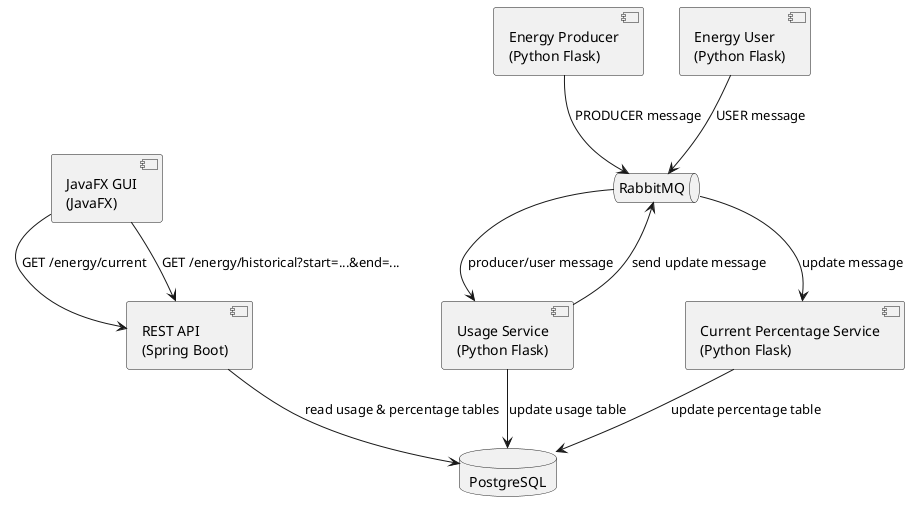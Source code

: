 @startuml

component "JavaFX GUI\n(JavaFX)" as GUI

component "REST API\n(Spring Boot)" as RESTAPI

database "PostgreSQL" as DB

component "Current Percentage Service\n(Python Flask)" as Percent
component "Usage Service\n(Python Flask)" as Usage

queue "RabbitMQ" as MQ

component "Energy Producer\n(Python Flask)" as Producer
component "Energy User\n(Python Flask)" as User

' GUI <-> REST API
GUI --> RESTAPI : GET /energy/current
GUI --> RESTAPI : GET /energy/historical?start=...&end=...

' REST API -> DB
RESTAPI --> DB : read usage & percentage tables

' RabbitMQ empfängt Producer/User-Nachrichten
Producer --> MQ : PRODUCER message
User --> MQ : USER message

' Usage Service verarbeitet Nachrichten aus der Queue
MQ --> Usage : producer/user message
Usage --> DB : update usage table
Usage --> MQ : send update message

' Current Percentage Service reagiert auf Update
MQ --> Percent : update message
Percent --> DB : update percentage table

@enduml